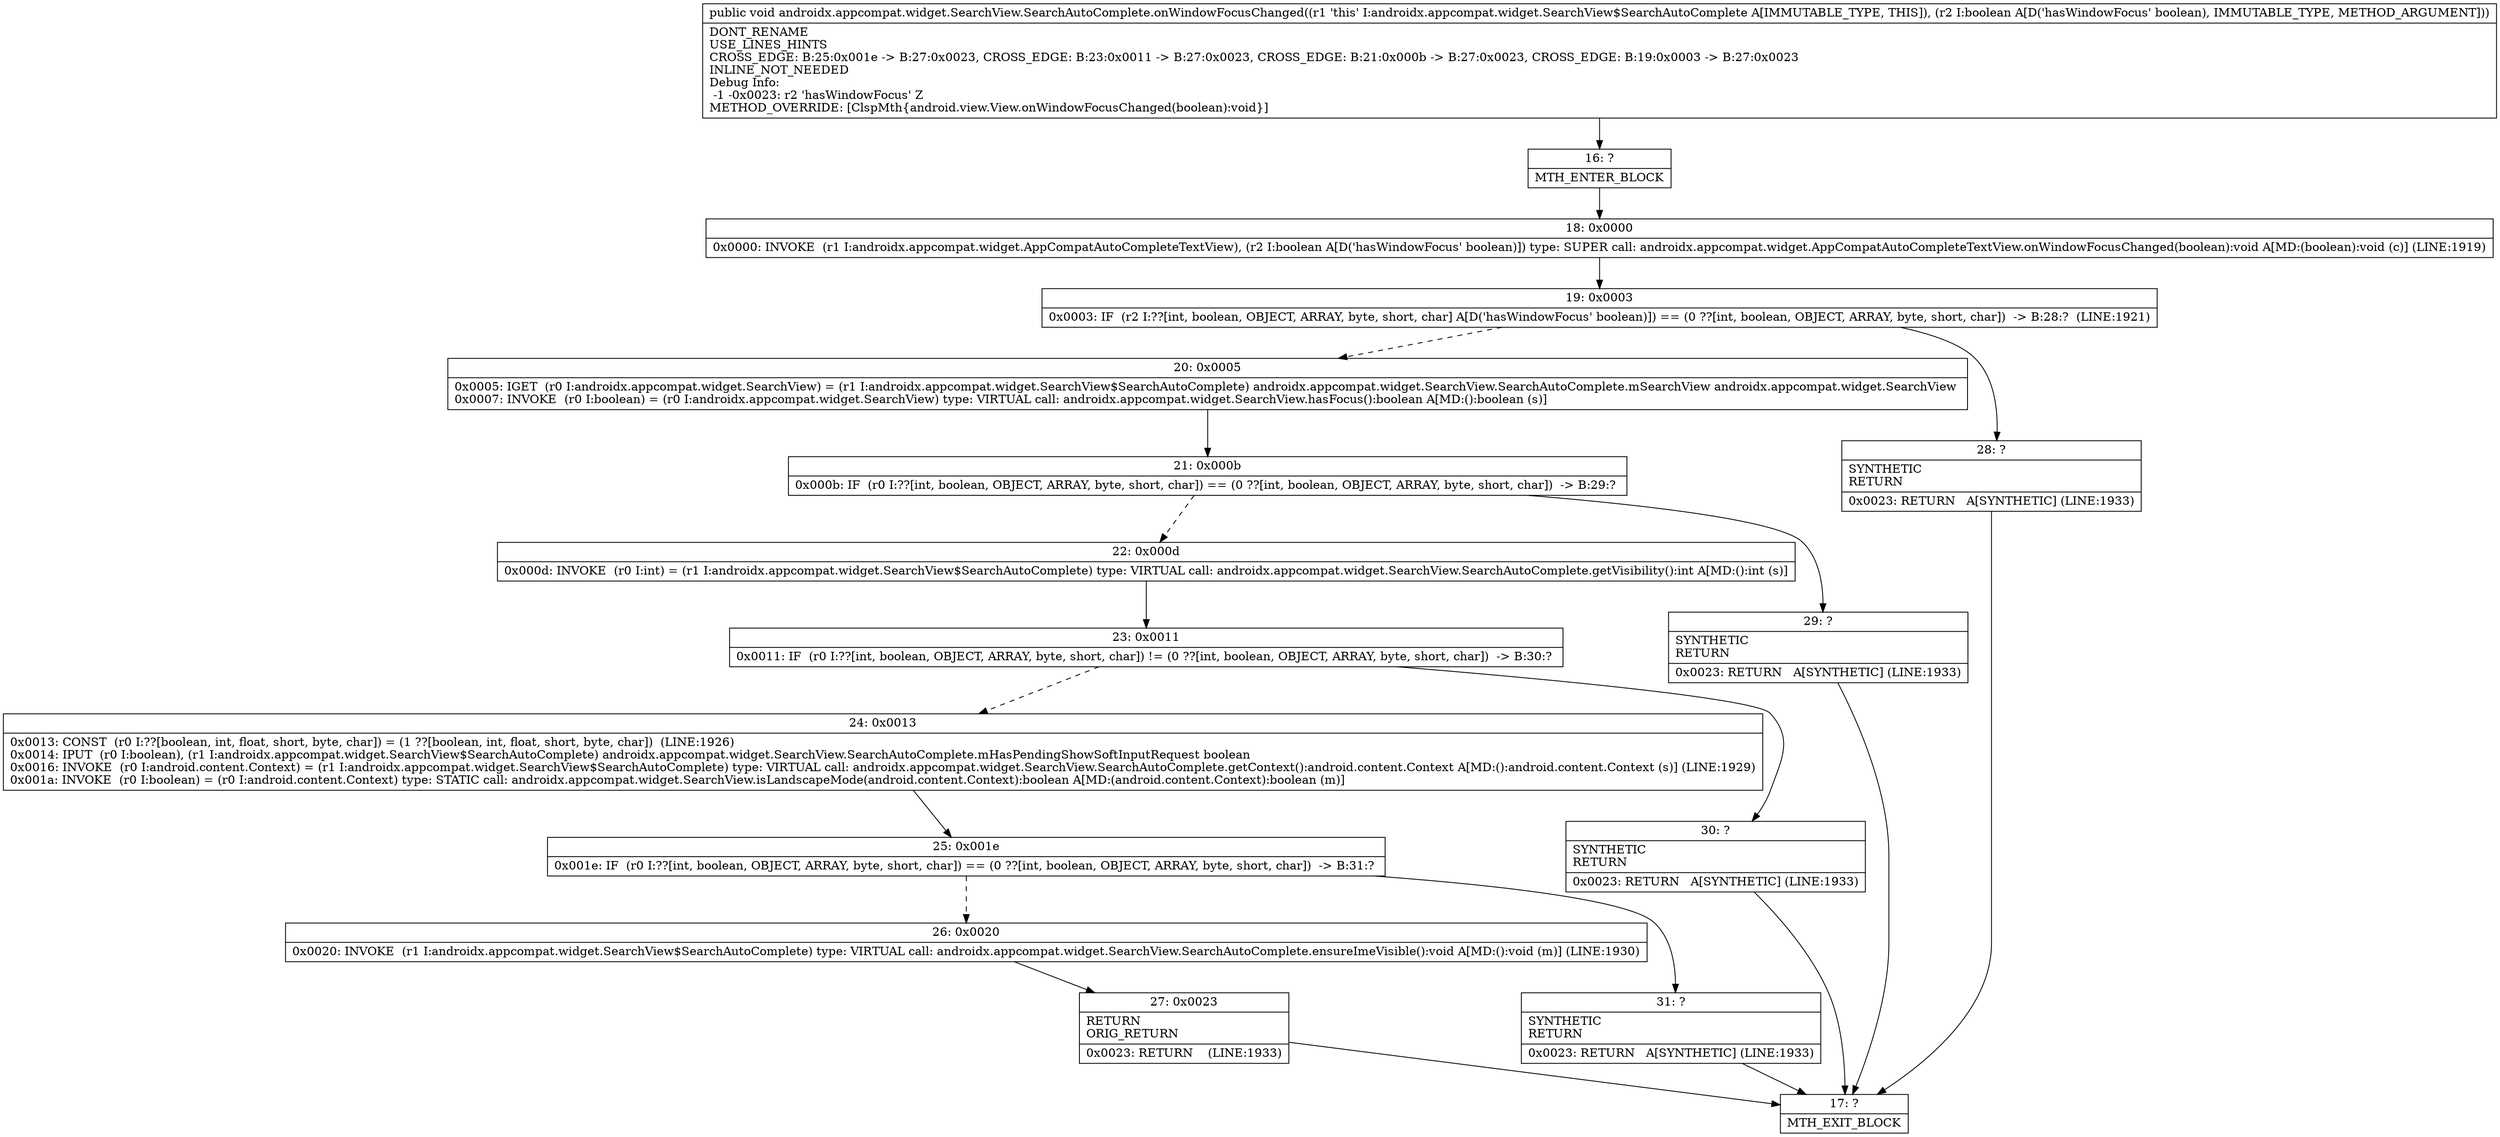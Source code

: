 digraph "CFG forandroidx.appcompat.widget.SearchView.SearchAutoComplete.onWindowFocusChanged(Z)V" {
Node_16 [shape=record,label="{16\:\ ?|MTH_ENTER_BLOCK\l}"];
Node_18 [shape=record,label="{18\:\ 0x0000|0x0000: INVOKE  (r1 I:androidx.appcompat.widget.AppCompatAutoCompleteTextView), (r2 I:boolean A[D('hasWindowFocus' boolean)]) type: SUPER call: androidx.appcompat.widget.AppCompatAutoCompleteTextView.onWindowFocusChanged(boolean):void A[MD:(boolean):void (c)] (LINE:1919)\l}"];
Node_19 [shape=record,label="{19\:\ 0x0003|0x0003: IF  (r2 I:??[int, boolean, OBJECT, ARRAY, byte, short, char] A[D('hasWindowFocus' boolean)]) == (0 ??[int, boolean, OBJECT, ARRAY, byte, short, char])  \-\> B:28:?  (LINE:1921)\l}"];
Node_20 [shape=record,label="{20\:\ 0x0005|0x0005: IGET  (r0 I:androidx.appcompat.widget.SearchView) = (r1 I:androidx.appcompat.widget.SearchView$SearchAutoComplete) androidx.appcompat.widget.SearchView.SearchAutoComplete.mSearchView androidx.appcompat.widget.SearchView \l0x0007: INVOKE  (r0 I:boolean) = (r0 I:androidx.appcompat.widget.SearchView) type: VIRTUAL call: androidx.appcompat.widget.SearchView.hasFocus():boolean A[MD:():boolean (s)]\l}"];
Node_21 [shape=record,label="{21\:\ 0x000b|0x000b: IF  (r0 I:??[int, boolean, OBJECT, ARRAY, byte, short, char]) == (0 ??[int, boolean, OBJECT, ARRAY, byte, short, char])  \-\> B:29:? \l}"];
Node_22 [shape=record,label="{22\:\ 0x000d|0x000d: INVOKE  (r0 I:int) = (r1 I:androidx.appcompat.widget.SearchView$SearchAutoComplete) type: VIRTUAL call: androidx.appcompat.widget.SearchView.SearchAutoComplete.getVisibility():int A[MD:():int (s)]\l}"];
Node_23 [shape=record,label="{23\:\ 0x0011|0x0011: IF  (r0 I:??[int, boolean, OBJECT, ARRAY, byte, short, char]) != (0 ??[int, boolean, OBJECT, ARRAY, byte, short, char])  \-\> B:30:? \l}"];
Node_24 [shape=record,label="{24\:\ 0x0013|0x0013: CONST  (r0 I:??[boolean, int, float, short, byte, char]) = (1 ??[boolean, int, float, short, byte, char])  (LINE:1926)\l0x0014: IPUT  (r0 I:boolean), (r1 I:androidx.appcompat.widget.SearchView$SearchAutoComplete) androidx.appcompat.widget.SearchView.SearchAutoComplete.mHasPendingShowSoftInputRequest boolean \l0x0016: INVOKE  (r0 I:android.content.Context) = (r1 I:androidx.appcompat.widget.SearchView$SearchAutoComplete) type: VIRTUAL call: androidx.appcompat.widget.SearchView.SearchAutoComplete.getContext():android.content.Context A[MD:():android.content.Context (s)] (LINE:1929)\l0x001a: INVOKE  (r0 I:boolean) = (r0 I:android.content.Context) type: STATIC call: androidx.appcompat.widget.SearchView.isLandscapeMode(android.content.Context):boolean A[MD:(android.content.Context):boolean (m)]\l}"];
Node_25 [shape=record,label="{25\:\ 0x001e|0x001e: IF  (r0 I:??[int, boolean, OBJECT, ARRAY, byte, short, char]) == (0 ??[int, boolean, OBJECT, ARRAY, byte, short, char])  \-\> B:31:? \l}"];
Node_26 [shape=record,label="{26\:\ 0x0020|0x0020: INVOKE  (r1 I:androidx.appcompat.widget.SearchView$SearchAutoComplete) type: VIRTUAL call: androidx.appcompat.widget.SearchView.SearchAutoComplete.ensureImeVisible():void A[MD:():void (m)] (LINE:1930)\l}"];
Node_27 [shape=record,label="{27\:\ 0x0023|RETURN\lORIG_RETURN\l|0x0023: RETURN    (LINE:1933)\l}"];
Node_17 [shape=record,label="{17\:\ ?|MTH_EXIT_BLOCK\l}"];
Node_31 [shape=record,label="{31\:\ ?|SYNTHETIC\lRETURN\l|0x0023: RETURN   A[SYNTHETIC] (LINE:1933)\l}"];
Node_30 [shape=record,label="{30\:\ ?|SYNTHETIC\lRETURN\l|0x0023: RETURN   A[SYNTHETIC] (LINE:1933)\l}"];
Node_29 [shape=record,label="{29\:\ ?|SYNTHETIC\lRETURN\l|0x0023: RETURN   A[SYNTHETIC] (LINE:1933)\l}"];
Node_28 [shape=record,label="{28\:\ ?|SYNTHETIC\lRETURN\l|0x0023: RETURN   A[SYNTHETIC] (LINE:1933)\l}"];
MethodNode[shape=record,label="{public void androidx.appcompat.widget.SearchView.SearchAutoComplete.onWindowFocusChanged((r1 'this' I:androidx.appcompat.widget.SearchView$SearchAutoComplete A[IMMUTABLE_TYPE, THIS]), (r2 I:boolean A[D('hasWindowFocus' boolean), IMMUTABLE_TYPE, METHOD_ARGUMENT]))  | DONT_RENAME\lUSE_LINES_HINTS\lCROSS_EDGE: B:25:0x001e \-\> B:27:0x0023, CROSS_EDGE: B:23:0x0011 \-\> B:27:0x0023, CROSS_EDGE: B:21:0x000b \-\> B:27:0x0023, CROSS_EDGE: B:19:0x0003 \-\> B:27:0x0023\lINLINE_NOT_NEEDED\lDebug Info:\l  \-1 \-0x0023: r2 'hasWindowFocus' Z\lMETHOD_OVERRIDE: [ClspMth\{android.view.View.onWindowFocusChanged(boolean):void\}]\l}"];
MethodNode -> Node_16;Node_16 -> Node_18;
Node_18 -> Node_19;
Node_19 -> Node_20[style=dashed];
Node_19 -> Node_28;
Node_20 -> Node_21;
Node_21 -> Node_22[style=dashed];
Node_21 -> Node_29;
Node_22 -> Node_23;
Node_23 -> Node_24[style=dashed];
Node_23 -> Node_30;
Node_24 -> Node_25;
Node_25 -> Node_26[style=dashed];
Node_25 -> Node_31;
Node_26 -> Node_27;
Node_27 -> Node_17;
Node_31 -> Node_17;
Node_30 -> Node_17;
Node_29 -> Node_17;
Node_28 -> Node_17;
}


